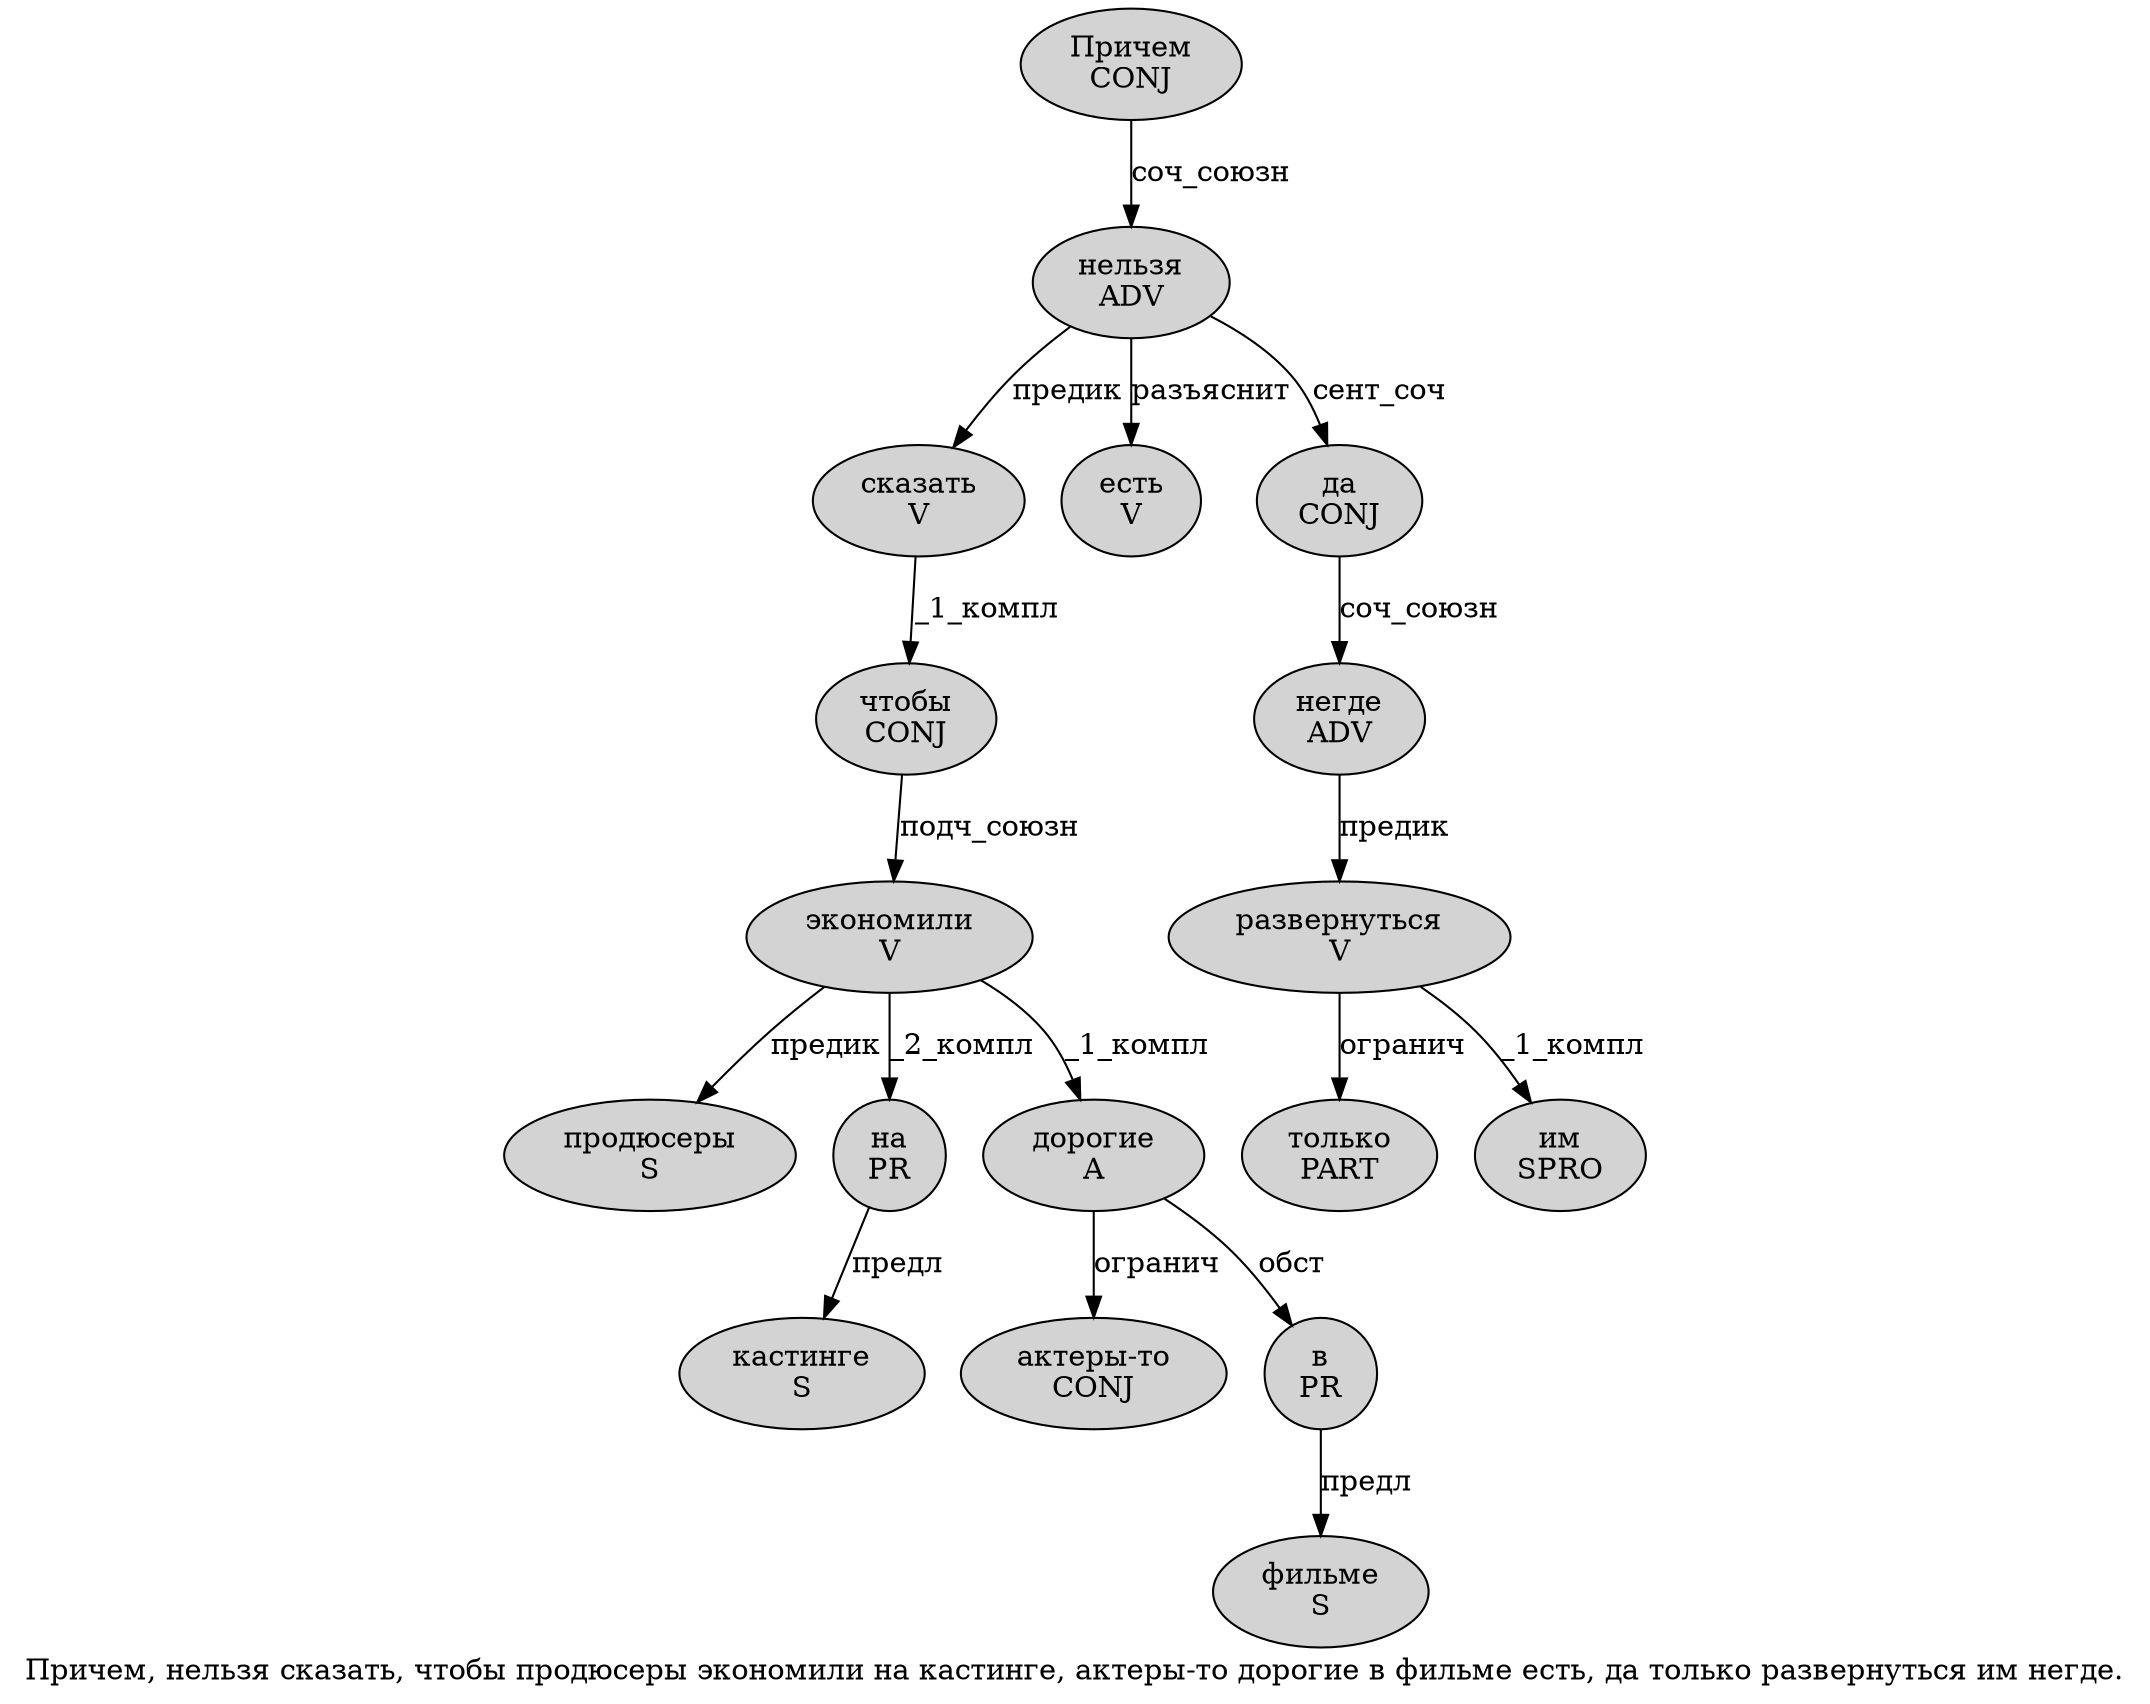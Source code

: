 digraph SENTENCE_4878 {
	graph [label="Причем, нельзя сказать, чтобы продюсеры экономили на кастинге, актеры-то дорогие в фильме есть, да только развернуться им негде."]
	node [style=filled]
		0 [label="Причем
CONJ" color="" fillcolor=lightgray penwidth=1 shape=ellipse]
		2 [label="нельзя
ADV" color="" fillcolor=lightgray penwidth=1 shape=ellipse]
		3 [label="сказать
V" color="" fillcolor=lightgray penwidth=1 shape=ellipse]
		5 [label="чтобы
CONJ" color="" fillcolor=lightgray penwidth=1 shape=ellipse]
		6 [label="продюсеры
S" color="" fillcolor=lightgray penwidth=1 shape=ellipse]
		7 [label="экономили
V" color="" fillcolor=lightgray penwidth=1 shape=ellipse]
		8 [label="на
PR" color="" fillcolor=lightgray penwidth=1 shape=ellipse]
		9 [label="кастинге
S" color="" fillcolor=lightgray penwidth=1 shape=ellipse]
		11 [label="актеры-то
CONJ" color="" fillcolor=lightgray penwidth=1 shape=ellipse]
		12 [label="дорогие
A" color="" fillcolor=lightgray penwidth=1 shape=ellipse]
		13 [label="в
PR" color="" fillcolor=lightgray penwidth=1 shape=ellipse]
		14 [label="фильме
S" color="" fillcolor=lightgray penwidth=1 shape=ellipse]
		15 [label="есть
V" color="" fillcolor=lightgray penwidth=1 shape=ellipse]
		17 [label="да
CONJ" color="" fillcolor=lightgray penwidth=1 shape=ellipse]
		18 [label="только
PART" color="" fillcolor=lightgray penwidth=1 shape=ellipse]
		19 [label="развернуться
V" color="" fillcolor=lightgray penwidth=1 shape=ellipse]
		20 [label="им
SPRO" color="" fillcolor=lightgray penwidth=1 shape=ellipse]
		21 [label="негде
ADV" color="" fillcolor=lightgray penwidth=1 shape=ellipse]
			7 -> 6 [label="предик"]
			7 -> 8 [label="_2_компл"]
			7 -> 12 [label="_1_компл"]
			0 -> 2 [label="соч_союзн"]
			19 -> 18 [label="огранич"]
			19 -> 20 [label="_1_компл"]
			21 -> 19 [label="предик"]
			12 -> 11 [label="огранич"]
			12 -> 13 [label="обст"]
			17 -> 21 [label="соч_союзн"]
			13 -> 14 [label="предл"]
			5 -> 7 [label="подч_союзн"]
			3 -> 5 [label="_1_компл"]
			2 -> 3 [label="предик"]
			2 -> 15 [label="разъяснит"]
			2 -> 17 [label="сент_соч"]
			8 -> 9 [label="предл"]
}